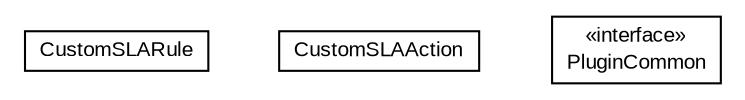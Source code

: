 #!/usr/local/bin/dot
#
# Class diagram 
# Generated by UMLGraph version R5_6-24-gf6e263 (http://www.umlgraph.org/)
#

digraph G {
	edge [fontname="arial",fontsize=10,labelfontname="arial",labelfontsize=10];
	node [fontname="arial",fontsize=10,shape=plaintext];
	nodesep=0.25;
	ranksep=0.5;
	// org.miloss.fgsms.plugins.CustomSLARule
	c11459 [label=<<table title="org.miloss.fgsms.plugins.CustomSLARule" border="0" cellborder="1" cellspacing="0" cellpadding="2" port="p" href="./CustomSLARule.html">
		<tr><td><table border="0" cellspacing="0" cellpadding="1">
<tr><td align="center" balign="center"> CustomSLARule </td></tr>
		</table></td></tr>
		</table>>, URL="./CustomSLARule.html", fontname="arial", fontcolor="black", fontsize=10.0];
	// org.miloss.fgsms.plugins.CustomSLAAction
	c11460 [label=<<table title="org.miloss.fgsms.plugins.CustomSLAAction" border="0" cellborder="1" cellspacing="0" cellpadding="2" port="p" href="./CustomSLAAction.html">
		<tr><td><table border="0" cellspacing="0" cellpadding="1">
<tr><td align="center" balign="center"> CustomSLAAction </td></tr>
		</table></td></tr>
		</table>>, URL="./CustomSLAAction.html", fontname="arial", fontcolor="black", fontsize=10.0];
	// org.miloss.fgsms.plugins.PluginCommon
	c11461 [label=<<table title="org.miloss.fgsms.plugins.PluginCommon" border="0" cellborder="1" cellspacing="0" cellpadding="2" port="p" href="./PluginCommon.html">
		<tr><td><table border="0" cellspacing="0" cellpadding="1">
<tr><td align="center" balign="center"> &#171;interface&#187; </td></tr>
<tr><td align="center" balign="center"> PluginCommon </td></tr>
		</table></td></tr>
		</table>>, URL="./PluginCommon.html", fontname="arial", fontcolor="black", fontsize=10.0];
}

